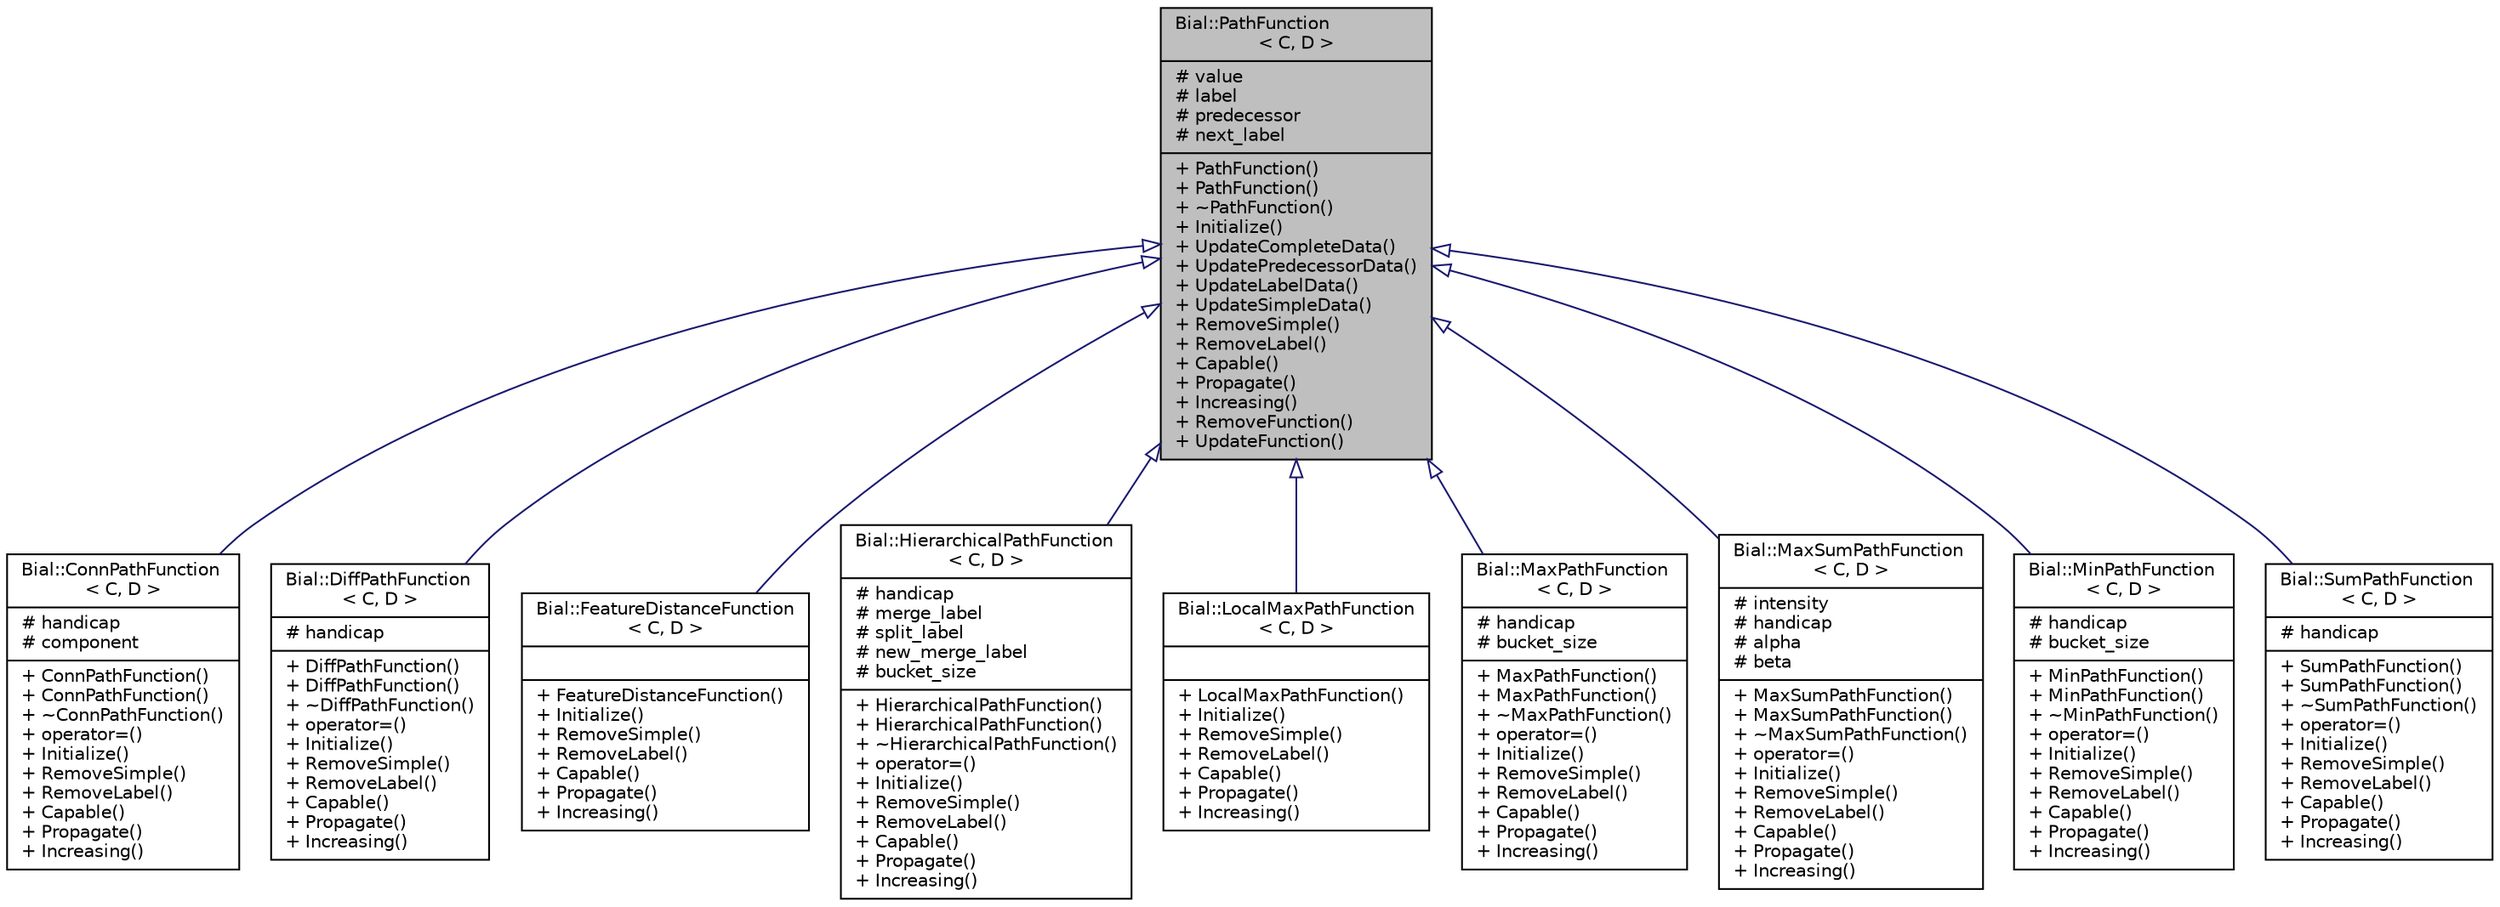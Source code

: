 digraph "Bial::PathFunction&lt; C, D &gt;"
{
  edge [fontname="Helvetica",fontsize="10",labelfontname="Helvetica",labelfontsize="10"];
  node [fontname="Helvetica",fontsize="10",shape=record];
  Node1 [label="{Bial::PathFunction\l\< C, D \>\n|# value\l# label\l# predecessor\l# next_label\l|+ PathFunction()\l+ PathFunction()\l+ ~PathFunction()\l+ Initialize()\l+ UpdateCompleteData()\l+ UpdatePredecessorData()\l+ UpdateLabelData()\l+ UpdateSimpleData()\l+ RemoveSimple()\l+ RemoveLabel()\l+ Capable()\l+ Propagate()\l+ Increasing()\l+ RemoveFunction()\l+ UpdateFunction()\l}",height=0.2,width=0.4,color="black", fillcolor="grey75", style="filled", fontcolor="black"];
  Node1 -> Node2 [dir="back",color="midnightblue",fontsize="10",style="solid",arrowtail="onormal",fontname="Helvetica"];
  Node2 [label="{Bial::ConnPathFunction\l\< C, D \>\n|# handicap\l# component\l|+ ConnPathFunction()\l+ ConnPathFunction()\l+ ~ConnPathFunction()\l+ operator=()\l+ Initialize()\l+ RemoveSimple()\l+ RemoveLabel()\l+ Capable()\l+ Propagate()\l+ Increasing()\l}",height=0.2,width=0.4,color="black", fillcolor="white", style="filled",URL="$class_bial_1_1_conn_path_function.html"];
  Node1 -> Node3 [dir="back",color="midnightblue",fontsize="10",style="solid",arrowtail="onormal",fontname="Helvetica"];
  Node3 [label="{Bial::DiffPathFunction\l\< C, D \>\n|# handicap\l|+ DiffPathFunction()\l+ DiffPathFunction()\l+ ~DiffPathFunction()\l+ operator=()\l+ Initialize()\l+ RemoveSimple()\l+ RemoveLabel()\l+ Capable()\l+ Propagate()\l+ Increasing()\l}",height=0.2,width=0.4,color="black", fillcolor="white", style="filled",URL="$class_bial_1_1_diff_path_function.html"];
  Node1 -> Node4 [dir="back",color="midnightblue",fontsize="10",style="solid",arrowtail="onormal",fontname="Helvetica"];
  Node4 [label="{Bial::FeatureDistanceFunction\l\< C, D \>\n||+ FeatureDistanceFunction()\l+ Initialize()\l+ RemoveSimple()\l+ RemoveLabel()\l+ Capable()\l+ Propagate()\l+ Increasing()\l}",height=0.2,width=0.4,color="black", fillcolor="white", style="filled",URL="$class_bial_1_1_feature_distance_function.html"];
  Node1 -> Node5 [dir="back",color="midnightblue",fontsize="10",style="solid",arrowtail="onormal",fontname="Helvetica"];
  Node5 [label="{Bial::HierarchicalPathFunction\l\< C, D \>\n|# handicap\l# merge_label\l# split_label\l# new_merge_label\l# bucket_size\l|+ HierarchicalPathFunction()\l+ HierarchicalPathFunction()\l+ ~HierarchicalPathFunction()\l+ operator=()\l+ Initialize()\l+ RemoveSimple()\l+ RemoveLabel()\l+ Capable()\l+ Propagate()\l+ Increasing()\l}",height=0.2,width=0.4,color="black", fillcolor="white", style="filled",URL="$class_bial_1_1_hierarchical_path_function.html"];
  Node1 -> Node6 [dir="back",color="midnightblue",fontsize="10",style="solid",arrowtail="onormal",fontname="Helvetica"];
  Node6 [label="{Bial::LocalMaxPathFunction\l\< C, D \>\n||+ LocalMaxPathFunction()\l+ Initialize()\l+ RemoveSimple()\l+ RemoveLabel()\l+ Capable()\l+ Propagate()\l+ Increasing()\l}",height=0.2,width=0.4,color="black", fillcolor="white", style="filled",URL="$class_bial_1_1_local_max_path_function.html"];
  Node1 -> Node7 [dir="back",color="midnightblue",fontsize="10",style="solid",arrowtail="onormal",fontname="Helvetica"];
  Node7 [label="{Bial::MaxPathFunction\l\< C, D \>\n|# handicap\l# bucket_size\l|+ MaxPathFunction()\l+ MaxPathFunction()\l+ ~MaxPathFunction()\l+ operator=()\l+ Initialize()\l+ RemoveSimple()\l+ RemoveLabel()\l+ Capable()\l+ Propagate()\l+ Increasing()\l}",height=0.2,width=0.4,color="black", fillcolor="white", style="filled",URL="$class_bial_1_1_max_path_function.html"];
  Node1 -> Node8 [dir="back",color="midnightblue",fontsize="10",style="solid",arrowtail="onormal",fontname="Helvetica"];
  Node8 [label="{Bial::MaxSumPathFunction\l\< C, D \>\n|# intensity\l# handicap\l# alpha\l# beta\l|+ MaxSumPathFunction()\l+ MaxSumPathFunction()\l+ ~MaxSumPathFunction()\l+ operator=()\l+ Initialize()\l+ RemoveSimple()\l+ RemoveLabel()\l+ Capable()\l+ Propagate()\l+ Increasing()\l}",height=0.2,width=0.4,color="black", fillcolor="white", style="filled",URL="$class_bial_1_1_max_sum_path_function.html"];
  Node1 -> Node9 [dir="back",color="midnightblue",fontsize="10",style="solid",arrowtail="onormal",fontname="Helvetica"];
  Node9 [label="{Bial::MinPathFunction\l\< C, D \>\n|# handicap\l# bucket_size\l|+ MinPathFunction()\l+ MinPathFunction()\l+ ~MinPathFunction()\l+ operator=()\l+ Initialize()\l+ RemoveSimple()\l+ RemoveLabel()\l+ Capable()\l+ Propagate()\l+ Increasing()\l}",height=0.2,width=0.4,color="black", fillcolor="white", style="filled",URL="$class_bial_1_1_min_path_function.html"];
  Node1 -> Node10 [dir="back",color="midnightblue",fontsize="10",style="solid",arrowtail="onormal",fontname="Helvetica"];
  Node10 [label="{Bial::SumPathFunction\l\< C, D \>\n|# handicap\l|+ SumPathFunction()\l+ SumPathFunction()\l+ ~SumPathFunction()\l+ operator=()\l+ Initialize()\l+ RemoveSimple()\l+ RemoveLabel()\l+ Capable()\l+ Propagate()\l+ Increasing()\l}",height=0.2,width=0.4,color="black", fillcolor="white", style="filled",URL="$class_bial_1_1_sum_path_function.html"];
}
